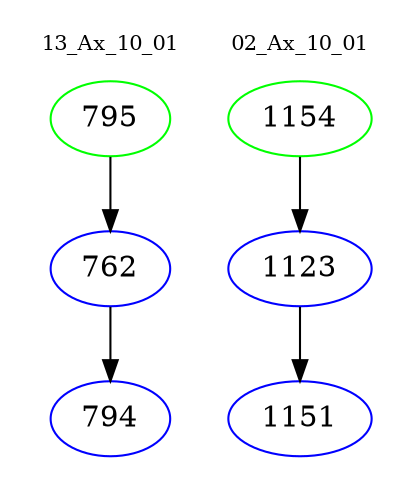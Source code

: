 digraph{
subgraph cluster_0 {
color = white
label = "13_Ax_10_01";
fontsize=10;
T0_795 [label="795", color="green"]
T0_795 -> T0_762 [color="black"]
T0_762 [label="762", color="blue"]
T0_762 -> T0_794 [color="black"]
T0_794 [label="794", color="blue"]
}
subgraph cluster_1 {
color = white
label = "02_Ax_10_01";
fontsize=10;
T1_1154 [label="1154", color="green"]
T1_1154 -> T1_1123 [color="black"]
T1_1123 [label="1123", color="blue"]
T1_1123 -> T1_1151 [color="black"]
T1_1151 [label="1151", color="blue"]
}
}
